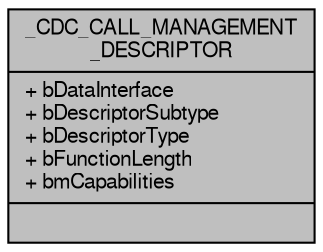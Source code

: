 digraph "_CDC_CALL_MANAGEMENT_DESCRIPTOR"
{
  edge [fontname="FreeSans",fontsize="10",labelfontname="FreeSans",labelfontsize="10"];
  node [fontname="FreeSans",fontsize="10",shape=record];
  Node1 [label="{_CDC_CALL_MANAGEMENT\l_DESCRIPTOR\n|+ bDataInterface\l+ bDescriptorSubtype\l+ bDescriptorType\l+ bFunctionLength\l+ bmCapabilities\l|}",height=0.2,width=0.4,color="black", fillcolor="grey75", style="filled", fontcolor="black"];
}
